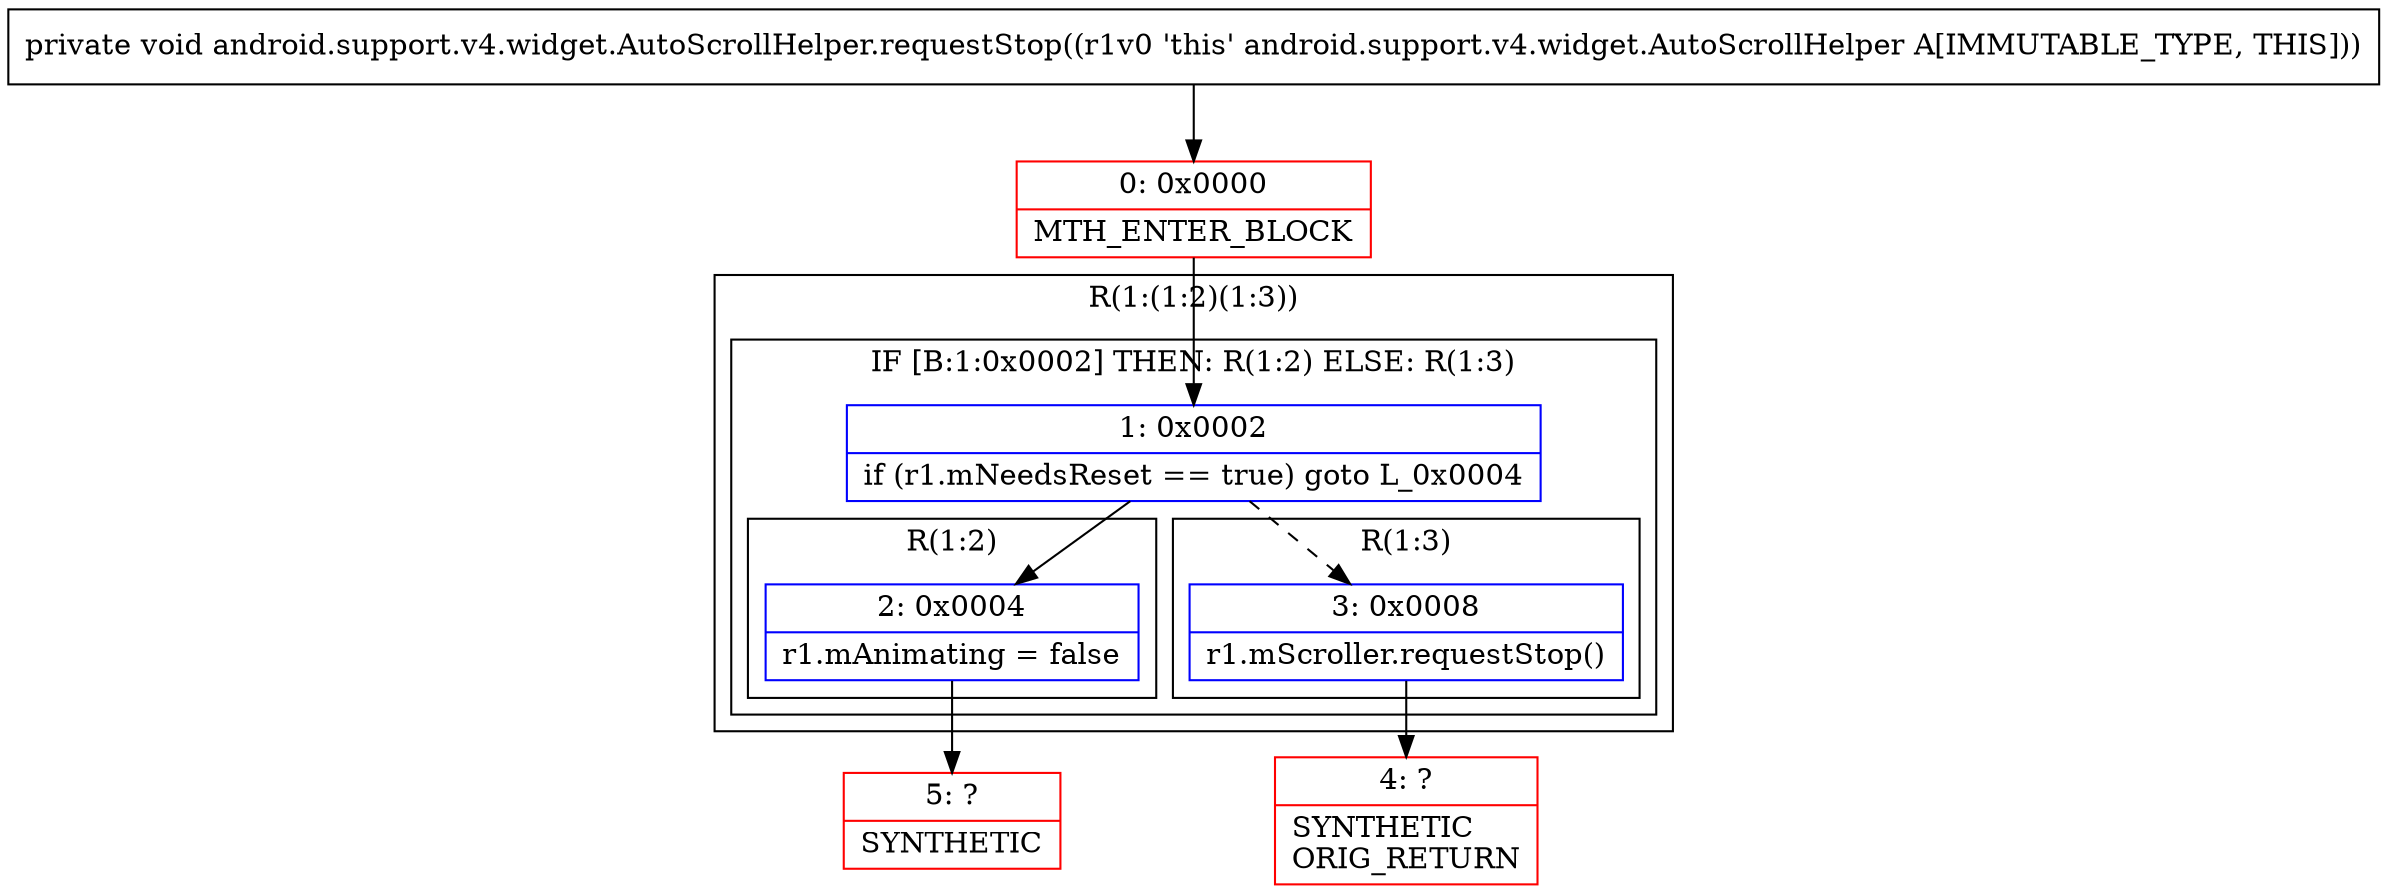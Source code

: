 digraph "CFG forandroid.support.v4.widget.AutoScrollHelper.requestStop()V" {
subgraph cluster_Region_714417312 {
label = "R(1:(1:2)(1:3))";
node [shape=record,color=blue];
subgraph cluster_IfRegion_691584439 {
label = "IF [B:1:0x0002] THEN: R(1:2) ELSE: R(1:3)";
node [shape=record,color=blue];
Node_1 [shape=record,label="{1\:\ 0x0002|if (r1.mNeedsReset == true) goto L_0x0004\l}"];
subgraph cluster_Region_1760174154 {
label = "R(1:2)";
node [shape=record,color=blue];
Node_2 [shape=record,label="{2\:\ 0x0004|r1.mAnimating = false\l}"];
}
subgraph cluster_Region_1796635909 {
label = "R(1:3)";
node [shape=record,color=blue];
Node_3 [shape=record,label="{3\:\ 0x0008|r1.mScroller.requestStop()\l}"];
}
}
}
Node_0 [shape=record,color=red,label="{0\:\ 0x0000|MTH_ENTER_BLOCK\l}"];
Node_4 [shape=record,color=red,label="{4\:\ ?|SYNTHETIC\lORIG_RETURN\l}"];
Node_5 [shape=record,color=red,label="{5\:\ ?|SYNTHETIC\l}"];
MethodNode[shape=record,label="{private void android.support.v4.widget.AutoScrollHelper.requestStop((r1v0 'this' android.support.v4.widget.AutoScrollHelper A[IMMUTABLE_TYPE, THIS])) }"];
MethodNode -> Node_0;
Node_1 -> Node_2;
Node_1 -> Node_3[style=dashed];
Node_2 -> Node_5;
Node_3 -> Node_4;
Node_0 -> Node_1;
}

